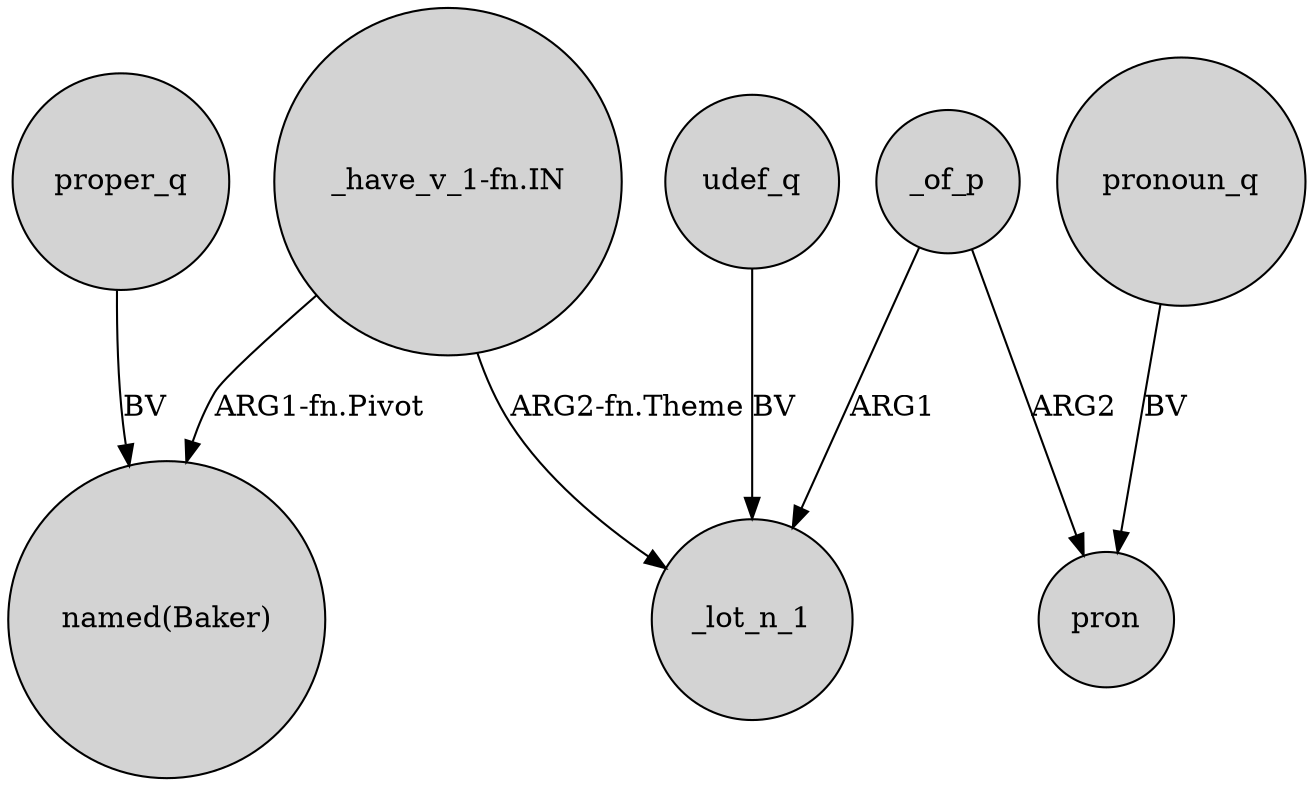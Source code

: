digraph {
	node [shape=circle style=filled]
	"_have_v_1-fn.IN" -> _lot_n_1 [label="ARG2-fn.Theme"]
	_of_p -> _lot_n_1 [label=ARG1]
	_of_p -> pron [label=ARG2]
	udef_q -> _lot_n_1 [label=BV]
	"_have_v_1-fn.IN" -> "named(Baker)" [label="ARG1-fn.Pivot"]
	proper_q -> "named(Baker)" [label=BV]
	pronoun_q -> pron [label=BV]
}
